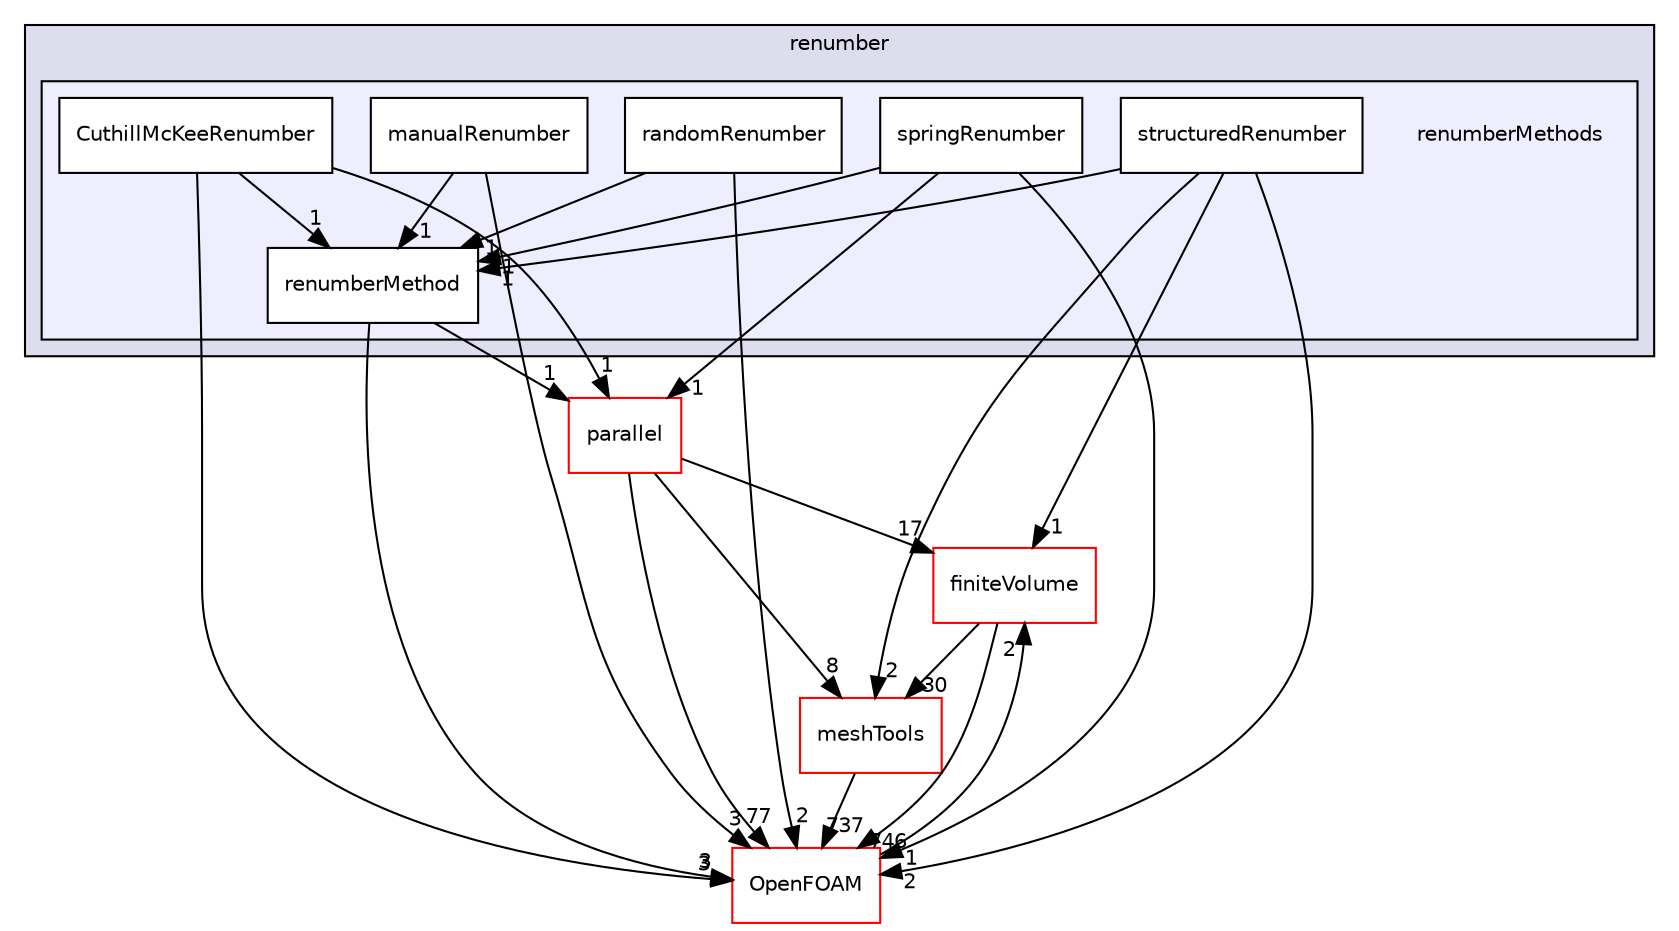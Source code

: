 digraph "src/renumber/renumberMethods" {
  bgcolor=transparent;
  compound=true
  node [ fontsize="10", fontname="Helvetica"];
  edge [ labelfontsize="10", labelfontname="Helvetica"];
  subgraph clusterdir_3fb75520e4639d06064b0beb93e07f9b {
    graph [ bgcolor="#ddddee", pencolor="black", label="renumber" fontname="Helvetica", fontsize="10", URL="dir_3fb75520e4639d06064b0beb93e07f9b.html"]
  subgraph clusterdir_9e5805c39c1270dd5674b9b6b0d61546 {
    graph [ bgcolor="#eeeeff", pencolor="black", label="" URL="dir_9e5805c39c1270dd5674b9b6b0d61546.html"];
    dir_9e5805c39c1270dd5674b9b6b0d61546 [shape=plaintext label="renumberMethods"];
    dir_b468e2d168378791d813268c9e3519bb [shape=box label="CuthillMcKeeRenumber" color="black" fillcolor="white" style="filled" URL="dir_b468e2d168378791d813268c9e3519bb.html"];
    dir_171f3a4c1a45847906e87ab1aded5b79 [shape=box label="manualRenumber" color="black" fillcolor="white" style="filled" URL="dir_171f3a4c1a45847906e87ab1aded5b79.html"];
    dir_66c86cfa6eb4c5dd004af75a4e73e513 [shape=box label="randomRenumber" color="black" fillcolor="white" style="filled" URL="dir_66c86cfa6eb4c5dd004af75a4e73e513.html"];
    dir_7e8cb84010c18ee64866a2dfba113969 [shape=box label="renumberMethod" color="black" fillcolor="white" style="filled" URL="dir_7e8cb84010c18ee64866a2dfba113969.html"];
    dir_f13a85a78a6e1a53c6f09fafb21a0450 [shape=box label="springRenumber" color="black" fillcolor="white" style="filled" URL="dir_f13a85a78a6e1a53c6f09fafb21a0450.html"];
    dir_609b1324b4754159b8c0703845bb9daf [shape=box label="structuredRenumber" color="black" fillcolor="white" style="filled" URL="dir_609b1324b4754159b8c0703845bb9daf.html"];
  }
  }
  dir_9bd15774b555cf7259a6fa18f99fe99b [shape=box label="finiteVolume" color="red" URL="dir_9bd15774b555cf7259a6fa18f99fe99b.html"];
  dir_ae30ad0bef50cf391b24c614251bb9fd [shape=box label="meshTools" color="red" URL="dir_ae30ad0bef50cf391b24c614251bb9fd.html"];
  dir_72b2b5518d1565784443265ec6729f79 [shape=box label="parallel" color="red" URL="dir_72b2b5518d1565784443265ec6729f79.html"];
  dir_c5473ff19b20e6ec4dfe5c310b3778a8 [shape=box label="OpenFOAM" color="red" URL="dir_c5473ff19b20e6ec4dfe5c310b3778a8.html"];
  dir_9bd15774b555cf7259a6fa18f99fe99b->dir_ae30ad0bef50cf391b24c614251bb9fd [headlabel="30", labeldistance=1.5 headhref="dir_000896_001750.html"];
  dir_9bd15774b555cf7259a6fa18f99fe99b->dir_c5473ff19b20e6ec4dfe5c310b3778a8 [headlabel="746", labeldistance=1.5 headhref="dir_000896_001896.html"];
  dir_b468e2d168378791d813268c9e3519bb->dir_7e8cb84010c18ee64866a2dfba113969 [headlabel="1", labeldistance=1.5 headhref="dir_002618_002621.html"];
  dir_b468e2d168378791d813268c9e3519bb->dir_72b2b5518d1565784443265ec6729f79 [headlabel="1", labeldistance=1.5 headhref="dir_002618_002442.html"];
  dir_b468e2d168378791d813268c9e3519bb->dir_c5473ff19b20e6ec4dfe5c310b3778a8 [headlabel="3", labeldistance=1.5 headhref="dir_002618_001896.html"];
  dir_ae30ad0bef50cf391b24c614251bb9fd->dir_c5473ff19b20e6ec4dfe5c310b3778a8 [headlabel="737", labeldistance=1.5 headhref="dir_001750_001896.html"];
  dir_7e8cb84010c18ee64866a2dfba113969->dir_72b2b5518d1565784443265ec6729f79 [headlabel="1", labeldistance=1.5 headhref="dir_002621_002442.html"];
  dir_7e8cb84010c18ee64866a2dfba113969->dir_c5473ff19b20e6ec4dfe5c310b3778a8 [headlabel="3", labeldistance=1.5 headhref="dir_002621_001896.html"];
  dir_72b2b5518d1565784443265ec6729f79->dir_9bd15774b555cf7259a6fa18f99fe99b [headlabel="17", labeldistance=1.5 headhref="dir_002442_000896.html"];
  dir_72b2b5518d1565784443265ec6729f79->dir_ae30ad0bef50cf391b24c614251bb9fd [headlabel="8", labeldistance=1.5 headhref="dir_002442_001750.html"];
  dir_72b2b5518d1565784443265ec6729f79->dir_c5473ff19b20e6ec4dfe5c310b3778a8 [headlabel="77", labeldistance=1.5 headhref="dir_002442_001896.html"];
  dir_c5473ff19b20e6ec4dfe5c310b3778a8->dir_9bd15774b555cf7259a6fa18f99fe99b [headlabel="2", labeldistance=1.5 headhref="dir_001896_000896.html"];
  dir_171f3a4c1a45847906e87ab1aded5b79->dir_7e8cb84010c18ee64866a2dfba113969 [headlabel="1", labeldistance=1.5 headhref="dir_002619_002621.html"];
  dir_171f3a4c1a45847906e87ab1aded5b79->dir_c5473ff19b20e6ec4dfe5c310b3778a8 [headlabel="3", labeldistance=1.5 headhref="dir_002619_001896.html"];
  dir_f13a85a78a6e1a53c6f09fafb21a0450->dir_7e8cb84010c18ee64866a2dfba113969 [headlabel="1", labeldistance=1.5 headhref="dir_002622_002621.html"];
  dir_f13a85a78a6e1a53c6f09fafb21a0450->dir_72b2b5518d1565784443265ec6729f79 [headlabel="1", labeldistance=1.5 headhref="dir_002622_002442.html"];
  dir_f13a85a78a6e1a53c6f09fafb21a0450->dir_c5473ff19b20e6ec4dfe5c310b3778a8 [headlabel="1", labeldistance=1.5 headhref="dir_002622_001896.html"];
  dir_66c86cfa6eb4c5dd004af75a4e73e513->dir_7e8cb84010c18ee64866a2dfba113969 [headlabel="1", labeldistance=1.5 headhref="dir_002620_002621.html"];
  dir_66c86cfa6eb4c5dd004af75a4e73e513->dir_c5473ff19b20e6ec4dfe5c310b3778a8 [headlabel="2", labeldistance=1.5 headhref="dir_002620_001896.html"];
  dir_609b1324b4754159b8c0703845bb9daf->dir_9bd15774b555cf7259a6fa18f99fe99b [headlabel="1", labeldistance=1.5 headhref="dir_002623_000896.html"];
  dir_609b1324b4754159b8c0703845bb9daf->dir_ae30ad0bef50cf391b24c614251bb9fd [headlabel="2", labeldistance=1.5 headhref="dir_002623_001750.html"];
  dir_609b1324b4754159b8c0703845bb9daf->dir_7e8cb84010c18ee64866a2dfba113969 [headlabel="1", labeldistance=1.5 headhref="dir_002623_002621.html"];
  dir_609b1324b4754159b8c0703845bb9daf->dir_c5473ff19b20e6ec4dfe5c310b3778a8 [headlabel="2", labeldistance=1.5 headhref="dir_002623_001896.html"];
}
